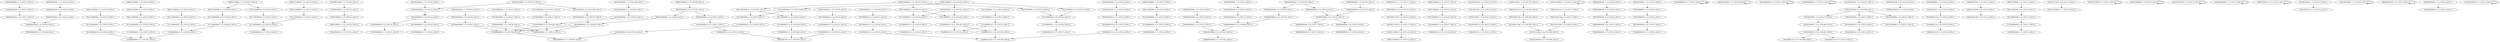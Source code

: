digraph G {
    "000000000000_3-15_COV:25_LEN:12" -> "000000000000_4-16_COV:36_LEN:12";
    "000111000000_2-13_COV:425_LEN:12" -> "001110000000_3-14_COV:419_LEN:12";
    "010000100001_2-14_COV:14_LEN:12" -> "100001000011_3-15_COV:15_LEN:12";
    "000100000000_2-14_COV:45_LEN:12" -> "001000000000_3-15_COV:45_LEN:12";
    "000011000000_1-12_COV:270_LEN:12" -> "000110000001_2-13_COV:13_LEN:12";
    "000011000000_1-12_COV:270_LEN:12" -> "000110000001_2-14_COV:13_LEN:12";
    "000011000000_1-12_COV:270_LEN:12" -> "000110000000_2-13_COV:254_LEN:12";
    "010100000000_2-14_COV:27_LEN:12" -> "101000000000_3-15_COV:28_LEN:12";
    "001100000000_3-15_COV:40_LEN:12" -> "011000000000_4-16_COV:42_LEN:12";
    "000110000000_2-14_COV:19_LEN:12" -> "001100000000_3-15_COV:20_LEN:12";
    "011100000000_4-16_COV:16_LEN:12" -> "111000000000_5-17_COV:16_LEN:12";
    "000000000000_4-15_COV:409_LEN:12" -> "000000000000_5-16_COV:423_LEN:12";
    "011000000000_5-16_COV:33_LEN:12" -> "110000000000_6-17_COV:505_LEN:12";
    "100000000000_3-14_COV:13_LEN:12" -> "000000000000_4-15_COV:409_LEN:12";
    "000110000001_2-13_COV:13_LEN:12" -> "001100000010_3-15_COV:22_LEN:12";
    "000110000001_2-13_COV:13_LEN:12" -> "001100000011_3-14_COV:325_LEN:12";
    "001000111000_4-15_COV:117_LEN:12" -> "010001110000_5-16_COV:114_LEN:12";
    "000110000001_2-14_COV:14_LEN:12" -> "001100000010_3-15_COV:16_LEN:12";
    "100000000000_3-15_COV:13_LEN:12" -> "000000000000_4-16_COV:36_LEN:12";
    "000100011100_3-14_COV:113_LEN:12" -> "001000111000_4-15_COV:117_LEN:12";
    "001100000010_3-15_COV:16_LEN:12" -> "011000000101_4-16_COV:17_LEN:12";
    "010000000000_2-14_COV:13_LEN:12" -> "100000000000_3-15_COV:13_LEN:12";
    "110100000000_3-14_COV:13_LEN:12" -> "101000000000_4-15_COV:258_LEN:12";
    "100100100011_3-15_COV:12_LEN:12" -> "001001000112_4-16_COV:12_LEN:12";
    "010110000001_1-13_COV:14_LEN:12" -> "101100000011_2-14_COV:14_LEN:12";
    "000110000000_3-14_COV:26_LEN:12" -> "001100000000_4-15_COV:29_LEN:12";
    "110000000101_5-16_COV:245_LEN:12" -> "100000001010_6-17_COV:270_LEN:12";
    "000110000000_2-14_COV:39_LEN:12" -> "001100000000_3-15_COV:40_LEN:12";
    "000110000001_2-14_COV:13_LEN:12" -> "001100000010_3-15_COV:40_LEN:12";
    "001010011000_3-15_COV:18_LEN:12" -> "010100110000_5-16_COV:308_LEN:12";
    "000011100000_1-12_COV:423_LEN:12" -> "000111000000_2-13_COV:425_LEN:12";
    "000011100000_1-12_COV:423_LEN:12" -> "000111000000_2-14_COV:14_LEN:12";
    "011100000000_4-16_COV:16_LEN:12" -> "111000000000_5-17_COV:16_LEN:12";
    "010011000001_1-13_COV:12_LEN:12" -> "010011000001_1-13_COV:12_LEN:12";
    "000000000000_2-14_COV:23_LEN:12" -> "000000000000_3-15_COV:22_LEN:12";
    "000111000000_2-14_COV:17_LEN:12" -> "001110000000_3-15_COV:17_LEN:12";
    "010000001101_4-16_COV:19_LEN:12" -> "100000011010_6-17_COV:344_LEN:12";
    "000111000000_1-13_COV:23_LEN:12" -> "001110000000_2-14_COV:24_LEN:12";
    "000000000000_4-16_COV:22_LEN:12" -> "000000000000_5-17_COV:23_LEN:12";
    "001100000010_3-15_COV:40_LEN:12" -> "011000000101_4-16_COV:40_LEN:12";
    "000000000000_2-14_COV:25_LEN:12" -> "000000000000_3-15_COV:25_LEN:12";
    "000000000000_1-12_COV:410_LEN:12" -> "000000000000_2-14_COV:16_LEN:12";
    "000000000000_1-12_COV:410_LEN:12" -> "000000000000_2-13_COV:393_LEN:12";
    "011100000000_4-15_COV:423_LEN:12" -> "111000000000_5-16_COV:439_LEN:12";
    "000011100000_1-13_COV:15_LEN:12" -> "000111000000_2-14_COV:17_LEN:12";
    "001100000010_3-15_COV:22_LEN:12" -> "011000000101_4-16_COV:19_LEN:12";
    "001010011000_4-15_COV:294_LEN:12" -> "010100110000_5-16_COV:308_LEN:12";
    "001001000000_1-12_COV:373_LEN:12" -> "010010000000_2-13_COV:369_LEN:12";
    "001001000000_1-12_COV:373_LEN:12" -> "010010000000_2-14_COV:15_LEN:12";
    "011000000101_4-16_COV:19_LEN:12" -> "110000001010_5-17_COV:19_LEN:12";
    "010000000101_4-16_COV:15_LEN:12" -> "100000001010_6-17_COV:270_LEN:12";
    "011000000101_4-16_COV:40_LEN:12" -> "110000001010_5-17_COV:37_LEN:12";
    "001001001000_1-13_COV:20_LEN:12" -> "010010010001_2-14_COV:12_LEN:12";
    "000000000000_3-14_COV:391_LEN:12" -> "000000000000_4-15_COV:409_LEN:12";
    "001000000010_3-15_COV:15_LEN:12" -> "010000000101_4-16_COV:15_LEN:12";
    "011000000101_4-16_COV:17_LEN:12" -> "110000001010_5-17_COV:18_LEN:12";
    "100110000001_2-14_COV:23_LEN:12" -> "001100000010_3-15_COV:40_LEN:12";
    "001000000000_4-16_COV:23_LEN:12" -> "010000000000_5-17_COV:32_LEN:12";
    "010000000000_5-17_COV:16_LEN:12" -> "010000000000_5-17_COV:16_LEN:12";
    "000010010000_1-13_COV:18_LEN:12" -> "000010010000_1-13_COV:18_LEN:12";
    "000000000000_4-16_COV:17_LEN:12" -> "000000000000_5-17_COV:17_LEN:12";
    "011000000000_4-16_COV:42_LEN:12" -> "110000000000_6-17_COV:505_LEN:12";
    "001100000010_3-15_COV:13_LEN:12" -> "001100000010_3-15_COV:13_LEN:12";
    "100110000001_2-13_COV:341_LEN:12" -> "001100000010_3-15_COV:22_LEN:12";
    "100110000001_2-13_COV:341_LEN:12" -> "001100000011_3-14_COV:325_LEN:12";
    "100001000011_3-15_COV:15_LEN:12" -> "000010000112_4-16_COV:14_LEN:12";
    "100100000011_2-14_COV:17_LEN:12" -> "001000000110_3-15_COV:20_LEN:12";
    "001000000110_3-15_COV:20_LEN:12" -> "010000001101_4-16_COV:19_LEN:12";
    "110000001101_5-16_COV:325_LEN:12" -> "100000011010_6-17_COV:344_LEN:12";
    "010000000000_6-17_COV:13_LEN:12" -> "010000000000_6-17_COV:13_LEN:12";
    "100100100001_3-14_COV:273_LEN:12" -> "001001000011_4-15_COV:288_LEN:12";
    "000001000111_1-12_COV:111_LEN:12" -> "000010001110_2-13_COV:113_LEN:12";
    "000010000112_4-16_COV:14_LEN:12" -> "000100001121_5-17_COV:15_LEN:12";
    "010000010000_5-16_COV:18_LEN:12" -> "100000100000_6-17_COV:18_LEN:12";
    "111000000000_5-16_COV:439_LEN:12" -> "110000000000_6-17_COV:505_LEN:12";
    "100100100001_3-15_COV:13_LEN:12" -> "001001000012_4-16_COV:14_LEN:12";
    "100100000000_3-15_COV:16_LEN:12" -> "001000000000_4-16_COV:20_LEN:12";
    "001000000110_3-15_COV:22_LEN:12" -> "010000001101_4-16_COV:25_LEN:12";
    "000010100100_2-14_COV:15_LEN:12" -> "000101001000_3-15_COV:15_LEN:12";
    "000010000000_2-13_COV:96_LEN:12" -> "000100000000_3-14_COV:85_LEN:12";
    "000010000000_2-13_COV:96_LEN:12" -> "000100000001_3-14_COV:13_LEN:12";
    "000110000000_2-14_COV:12_LEN:12" -> "001100000000_3-15_COV:13_LEN:12";
    "001100000000_3-14_COV:79_LEN:12" -> "011000000000_4-15_COV:82_LEN:12";
    "100100000000_3-14_COV:347_LEN:12" -> "001000000000_4-15_COV:434_LEN:12";
    "100100000000_3-15_COV:21_LEN:12" -> "001000000000_4-16_COV:23_LEN:12";
    "000010000000_1-13_COV:19_LEN:12" -> "000100000001_2-14_COV:15_LEN:12";
    "010000000000_2-13_COV:13_LEN:12" -> "100000000000_3-14_COV:13_LEN:12";
    "000100000000_3-14_COV:85_LEN:12" -> "001000000000_4-15_COV:434_LEN:12";
    "011000000110_4-15_COV:332_LEN:12" -> "110000001101_5-16_COV:325_LEN:12";
    "011000000110_4-15_COV:332_LEN:12" -> "110000001100_5-17_COV:19_LEN:12";
    "001110000000_2-14_COV:24_LEN:12" -> "011100000000_3-15_COV:24_LEN:12";
    "000011000000_1-13_COV:14_LEN:12" -> "000110000000_2-14_COV:12_LEN:12";
    "000010000000_1-13_COV:43_LEN:12" -> "000100000000_2-14_COV:45_LEN:12";
    "001010110000_4-16_COV:13_LEN:12" -> "010101100000_5-17_COV:14_LEN:12";
    "000111000000_2-14_COV:14_LEN:12" -> "001110000000_3-15_COV:15_LEN:12";
    "001001100000_5-17_COV:13_LEN:12" -> "001001100000_5-17_COV:13_LEN:12";
    "001100000000_3-15_COV:20_LEN:12" -> "011000000000_4-16_COV:19_LEN:12";
    "000101000000_1-13_COV:12_LEN:12" -> "000101000000_1-13_COV:12_LEN:12";
    "101100000011_2-14_COV:14_LEN:12" -> "011000000110_3-15_COV:14_LEN:12";
    "001001001000_1-13_COV:15_LEN:12" -> "001001001000_1-13_COV:15_LEN:12";
    "010011000000_1-12_COV:416_LEN:12" -> "100110000001_2-14_COV:23_LEN:12";
    "010011000000_1-12_COV:416_LEN:12" -> "100110000001_2-13_COV:341_LEN:12";
    "010011000000_1-12_COV:416_LEN:12" -> "100110000000_2-13_COV:72_LEN:12";
    "010010000000_2-13_COV:369_LEN:12" -> "100100000000_3-14_COV:347_LEN:12";
    "001100000000_3-15_COV:13_LEN:12" -> "011000000000_4-16_COV:13_LEN:12";
    "001001000012_4-16_COV:14_LEN:12" -> "010010000121_5-17_COV:12_LEN:12";
    "000011000000_2-13_COV:27_LEN:12" -> "000110000000_3-14_COV:26_LEN:12";
    "101000000000_3-15_COV:28_LEN:12" -> "010000000000_5-17_COV:15_LEN:12";
    "101000000000_3-15_COV:28_LEN:12" -> "010000000000_5-16_COV:738_LEN:12";
    "001110000000_3-15_COV:17_LEN:12" -> "011100000000_4-16_COV:16_LEN:12";
    "100001010010_1-13_COV:13_LEN:12" -> "000010100100_2-14_COV:15_LEN:12";
    "000100000001_2-14_COV:15_LEN:12" -> "001000000010_3-15_COV:15_LEN:12";
    "001000000000_4-15_COV:434_LEN:12" -> "010000000000_5-17_COV:15_LEN:12";
    "001000000000_4-15_COV:434_LEN:12" -> "010000000000_5-16_COV:738_LEN:12";
    "010000000000_5-16_COV:738_LEN:12" -> "100000000000_6-17_COV:815_LEN:12";
    "000010000000_1-13_COV:12_LEN:12" -> "000010000000_1-13_COV:12_LEN:12";
    "000000000000_1-13_COV:14_LEN:12" -> "000000000000_2-14_COV:15_LEN:12";
    "000101001100_2-14_COV:17_LEN:12" -> "001010011000_3-15_COV:18_LEN:12";
    "001000000010_4-15_COV:15_LEN:12" -> "010000000101_5-16_COV:15_LEN:12";
    "000000000000_4-16_COV:16_LEN:12" -> "000000000000_5-17_COV:18_LEN:12";
    "110000000000_5-16_COV:79_LEN:12" -> "100000000000_6-17_COV:815_LEN:12";
    "100010100110_1-13_COV:12_LEN:12" -> "100010100110_1-13_COV:12_LEN:12";
    "011000000000_4-16_COV:13_LEN:12" -> "110000000000_5-17_COV:13_LEN:12";
    "000100000011_3-14_COV:14_LEN:12" -> "001000000110_4-15_COV:14_LEN:12";
    "010001110000_5-16_COV:114_LEN:12" -> "100011100000_6-17_COV:113_LEN:12";
    "001001001001_1-12_COV:15_LEN:12" -> "010010010010_2-13_COV:14_LEN:12";
    "001100000000_4-15_COV:29_LEN:12" -> "011000000000_5-16_COV:33_LEN:12";
    "010000001101_4-16_COV:25_LEN:12" -> "100000011010_5-17_COV:25_LEN:12";
    "010000000101_5-16_COV:15_LEN:12" -> "100000001010_6-17_COV:270_LEN:12";
    "010001000000_1-12_COV:23_LEN:12" -> "100010000001_2-13_COV:14_LEN:12";
    "001001000011_4-15_COV:288_LEN:12" -> "010010000112_5-16_COV:294_LEN:12";
    "000010100110_2-13_COV:283_LEN:12" -> "000101001100_3-14_COV:283_LEN:12";
    "001000000110_4-15_COV:14_LEN:12" -> "010000001101_5-16_COV:13_LEN:12";
    "000000000000_3-15_COV:22_LEN:12" -> "000000000000_4-16_COV:22_LEN:12";
    "000000000000_1-13_COV:19_LEN:12" -> "000000000000_2-14_COV:18_LEN:12";
    "001010010000_1-13_COV:13_LEN:12" -> "001010010000_1-13_COV:13_LEN:12";
    "000001000000_1-12_COV:98_LEN:12" -> "000010000000_2-13_COV:96_LEN:12";
    "000000000000_1-13_COV:25_LEN:12" -> "000000000000_2-14_COV:25_LEN:12";
    "001000000000_4-16_COV:20_LEN:12" -> "010000000000_5-17_COV:30_LEN:12";
    "010010000112_5-16_COV:294_LEN:12" -> "100100001121_6-17_COV:280_LEN:12";
    "010010000112_5-16_COV:294_LEN:12" -> "100100001120_6-17_COV:13_LEN:12";
    "000001100000_1-12_COV:28_LEN:12" -> "000011000000_2-13_COV:27_LEN:12";
    "000011000000_1-13_COV:15_LEN:12" -> "000110000001_2-14_COV:14_LEN:12";
    "001110000000_3-15_COV:15_LEN:12" -> "011100000000_4-16_COV:16_LEN:12";
    "010010010001_2-14_COV:12_LEN:12" -> "100100100011_3-15_COV:12_LEN:12";
    "010010000000_2-14_COV:15_LEN:12" -> "100100000000_3-15_COV:16_LEN:12";
    "001110000000_3-14_COV:419_LEN:12" -> "011100000000_4-15_COV:423_LEN:12";
    "001000000000_4-16_COV:16_LEN:12" -> "010000000000_5-17_COV:27_LEN:12";
    "100100000011_2-14_COV:23_LEN:12" -> "001000000110_3-15_COV:22_LEN:12";
    "001100000011_3-14_COV:325_LEN:12" -> "011000000110_4-15_COV:332_LEN:12";
    "001000000000_1-12_COV:13_LEN:12" -> "010000000000_2-13_COV:13_LEN:12";
    "000110000000_2-13_COV:254_LEN:12" -> "001100000000_3-14_COV:79_LEN:12";
    "000110000000_2-13_COV:254_LEN:12" -> "001100000001_3-14_COV:233_LEN:12";
    "000101001100_3-14_COV:283_LEN:12" -> "001010011000_4-15_COV:294_LEN:12";
    "100100100000_3-14_COV:22_LEN:12" -> "001001000000_4-15_COV:14_LEN:12";
    "000000000000_2-14_COV:16_LEN:12" -> "000000000000_3-15_COV:16_LEN:12";
    "000000000000_2-14_COV:18_LEN:12" -> "000000000000_3-15_COV:19_LEN:12";
    "011000000010_4-15_COV:239_LEN:12" -> "110000000101_5-16_COV:245_LEN:12";
    "010010000000_2-14_COV:15_LEN:12" -> "100100000000_3-15_COV:16_LEN:12";
    "010100110000_5-16_COV:308_LEN:12" -> "101001100000_6-17_COV:308_LEN:12";
    "011000000000_4-16_COV:19_LEN:12" -> "110000000000_5-17_COV:23_LEN:12";
    "100010100110_1-13_COV:17_LEN:12" -> "000101001100_2-14_COV:17_LEN:12";
    "000101000000_1-12_COV:248_LEN:12" -> "001010000000_2-13_COV:247_LEN:12";
    "000000000000_5-16_COV:423_LEN:12" -> "000000000000_6-17_COV:423_LEN:12";
    "000010001110_2-13_COV:113_LEN:12" -> "000100011100_3-14_COV:113_LEN:12";
    "001001000000_1-13_COV:19_LEN:12" -> "010010000000_2-14_COV:22_LEN:12";
    "001100000001_3-14_COV:233_LEN:12" -> "011000000010_4-15_COV:239_LEN:12";
    "010000000000_5-17_COV:16_LEN:12" -> "010000000000_5-17_COV:16_LEN:12";
    "001000000000_1-13_COV:15_LEN:12" -> "010000000000_2-14_COV:13_LEN:12";
    "101000000000_4-15_COV:258_LEN:12" -> "010000000000_5-17_COV:15_LEN:12";
    "101000000000_4-15_COV:258_LEN:12" -> "010000000000_5-16_COV:738_LEN:12";
    "001001000000_1-13_COV:16_LEN:12" -> "010010000000_2-14_COV:15_LEN:12";
    "000001001000_1-12_COV:12_LEN:12" -> "000001001000_1-12_COV:12_LEN:12";
    "011000000000_4-15_COV:82_LEN:12" -> "110000000000_5-16_COV:79_LEN:12";
    "010010000001_1-13_COV:23_LEN:12" -> "100100000011_2-14_COV:23_LEN:12";
    "010010000001_1-13_COV:16_LEN:12" -> "100100000011_2-14_COV:17_LEN:12";
    "100001010011_1-12_COV:275_LEN:12" -> "000010100110_2-13_COV:283_LEN:12";
    "001000010000_1-13_COV:22_LEN:12" -> "010000100001_2-14_COV:14_LEN:12";
    "000100000000_1-12_COV:12_LEN:12" -> "001000000000_2-13_COV:12_LEN:12";
    "011000000110_3-15_COV:14_LEN:12" -> "110000001101_5-16_COV:325_LEN:12";
    "011000000110_3-15_COV:14_LEN:12" -> "110000001100_5-17_COV:19_LEN:12";
    "000000000000_2-14_COV:15_LEN:12" -> "000000000000_3-15_COV:16_LEN:12";
    "100110000000_2-13_COV:72_LEN:12" -> "001100000000_3-14_COV:79_LEN:12";
    "100110000000_2-13_COV:72_LEN:12" -> "001100000001_3-14_COV:233_LEN:12";
    "001000000000_3-15_COV:45_LEN:12" -> "010000000000_5-17_COV:15_LEN:12";
    "001000000000_3-15_COV:45_LEN:12" -> "010000000000_5-16_COV:738_LEN:12";
    "000000000000_3-15_COV:16_LEN:12" -> "000000000000_4-16_COV:17_LEN:12";
    "000000000000_4-16_COV:36_LEN:12" -> "000000000000_5-17_COV:48_LEN:12";
    "010000001101_5-16_COV:13_LEN:12" -> "100000011010_6-17_COV:344_LEN:12";
    "000011000000_1-13_COV:17_LEN:12" -> "000110000000_2-14_COV:19_LEN:12";
    "011100000000_3-15_COV:24_LEN:12" -> "111000000000_5-16_COV:439_LEN:12";
    "010100000000_3-14_COV:237_LEN:12" -> "101000000000_4-15_COV:258_LEN:12";
    "010100100000_5-17_COV:12_LEN:12" -> "010100100000_5-17_COV:12_LEN:12";
    "100100000000_3-15_COV:16_LEN:12" -> "001000000000_4-16_COV:16_LEN:12";
    "011010000000_2-13_COV:13_LEN:12" -> "110100000000_3-14_COV:13_LEN:12";
    "000000000000_2-13_COV:393_LEN:12" -> "000000000000_3-14_COV:391_LEN:12";
    "010010000000_2-14_COV:22_LEN:12" -> "100100000000_3-15_COV:21_LEN:12";
    "001010000000_1-13_COV:27_LEN:12" -> "010100000000_2-14_COV:27_LEN:12";
    "000011000000_1-13_COV:38_LEN:12" -> "000110000000_2-14_COV:39_LEN:12";
    "000000000000_3-15_COV:16_LEN:12" -> "000000000000_4-16_COV:16_LEN:12";
    "000000000000_1-13_COV:20_LEN:12" -> "000000000000_2-14_COV:23_LEN:12";
    "100010000001_2-13_COV:14_LEN:12" -> "000100000011_3-14_COV:14_LEN:12";
    "000000000000_3-15_COV:19_LEN:12" -> "000000000000_5-16_COV:423_LEN:12";
    "000100000001_3-14_COV:13_LEN:12" -> "001000000010_4-15_COV:15_LEN:12";
    "001001001000_1-12_COV:447_LEN:12" -> "010010010000_2-13_COV:449_LEN:12";
    "001001000112_4-16_COV:12_LEN:12" -> "010010001121_5-17_COV:12_LEN:12";
    "001010000000_2-13_COV:247_LEN:12" -> "010100000000_3-14_COV:237_LEN:12";
    "010010010000_2-13_COV:449_LEN:12" -> "100100100001_3-14_COV:273_LEN:12";
    "010010010000_2-13_COV:449_LEN:12" -> "100100100001_3-15_COV:13_LEN:12";
    "010010010000_2-13_COV:449_LEN:12" -> "100100100000_3-14_COV:22_LEN:12";
}
